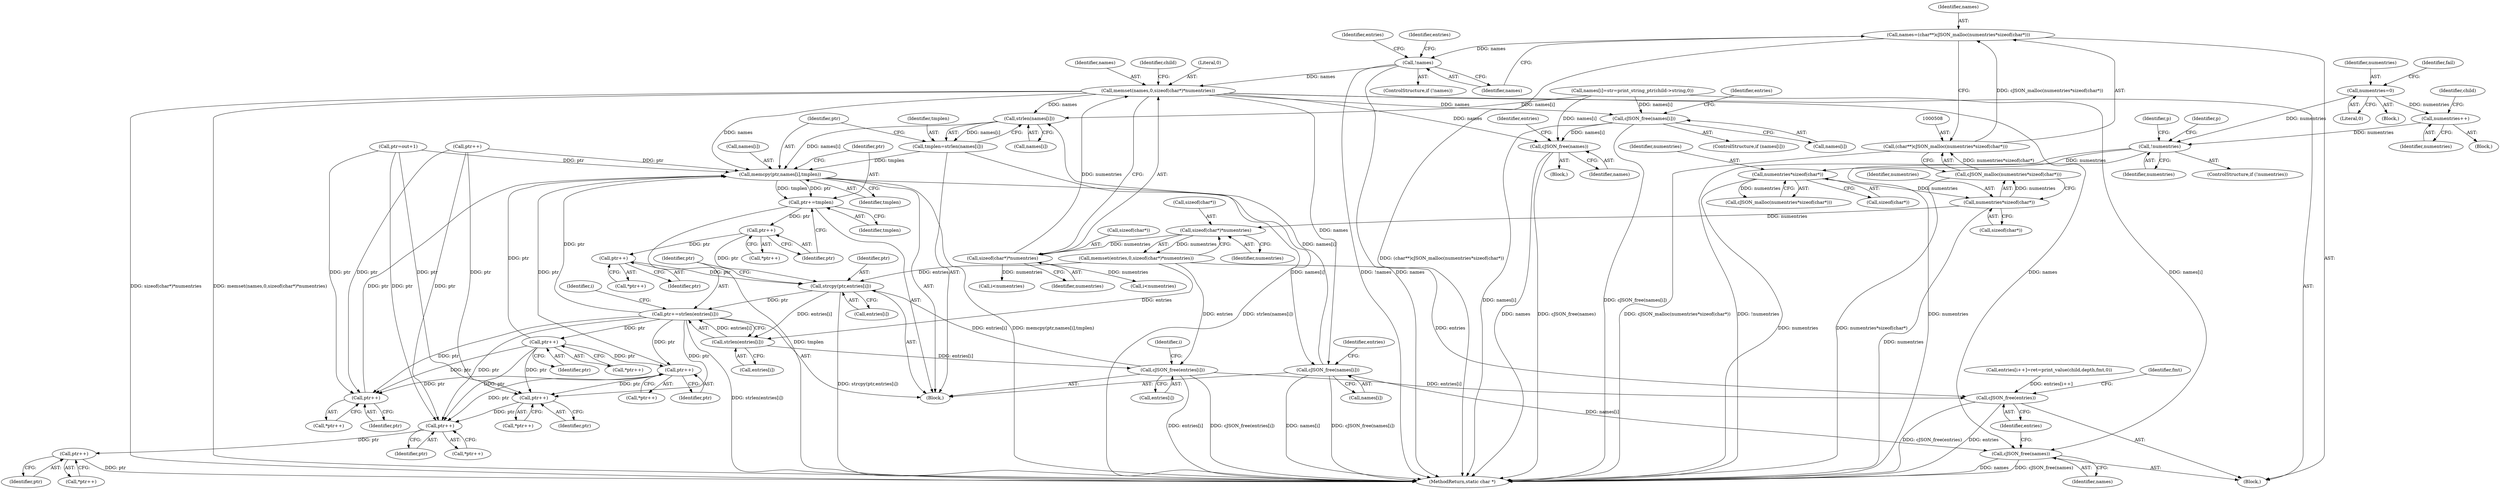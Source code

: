 digraph "0_iperf_91f2fa59e8ed80dfbf400add0164ee0e508e412a_42@API" {
"1000529" [label="(Call,memset(names,0,sizeof(char*)*numentries))"];
"1000515" [label="(Call,!names)"];
"1000505" [label="(Call,names=(char**)cJSON_malloc(numentries*sizeof(char*)))"];
"1000507" [label="(Call,(char**)cJSON_malloc(numentries*sizeof(char*)))"];
"1000509" [label="(Call,cJSON_malloc(numentries*sizeof(char*)))"];
"1000510" [label="(Call,numentries*sizeof(char*))"];
"1000496" [label="(Call,numentries*sizeof(char*))"];
"1000167" [label="(Call,!numentries)"];
"1000159" [label="(Call,numentries++)"];
"1000145" [label="(Call,numentries=0)"];
"1000532" [label="(Call,sizeof(char*)*numentries)"];
"1000525" [label="(Call,sizeof(char*)*numentries)"];
"1000638" [label="(Call,cJSON_free(names[i]))"];
"1000650" [label="(Call,cJSON_free(names))"];
"1000704" [label="(Call,strlen(names[i]))"];
"1000702" [label="(Call,tmplen=strlen(names[i]))"];
"1000708" [label="(Call,memcpy(ptr,names[i],tmplen))"];
"1000714" [label="(Call,ptr+=tmplen)"];
"1000719" [label="(Call,ptr++)"];
"1000726" [label="(Call,ptr++)"];
"1000729" [label="(Call,strcpy(ptr,entries[i]))"];
"1000734" [label="(Call,ptr+=strlen(entries[i]))"];
"1000699" [label="(Call,ptr++)"];
"1000748" [label="(Call,ptr++)"];
"1000755" [label="(Call,ptr++)"];
"1000789" [label="(Call,ptr++)"];
"1000794" [label="(Call,ptr++)"];
"1000799" [label="(Call,ptr++)"];
"1000736" [label="(Call,strlen(entries[i]))"];
"1000766" [label="(Call,cJSON_free(entries[i]))"];
"1000772" [label="(Call,cJSON_free(entries))"];
"1000762" [label="(Call,cJSON_free(names[i]))"];
"1000770" [label="(Call,cJSON_free(names))"];
"1000509" [label="(Call,cJSON_malloc(numentries*sizeof(char*)))"];
"1000242" [label="(Identifier,p)"];
"1000714" [label="(Call,ptr+=tmplen)"];
"1000522" [label="(Call,memset(entries,0,sizeof(char*)*numentries))"];
"1000530" [label="(Identifier,names)"];
"1000498" [label="(Call,sizeof(char*))"];
"1000505" [label="(Call,names=(char**)cJSON_malloc(numentries*sizeof(char*)))"];
"1000729" [label="(Call,strcpy(ptr,entries[i]))"];
"1000747" [label="(Call,*ptr++)"];
"1000726" [label="(Call,ptr++)"];
"1000146" [label="(Identifier,numentries)"];
"1000511" [label="(Identifier,numentries)"];
"1000162" [label="(Identifier,child)"];
"1000514" [label="(ControlStructure,if (!names))"];
"1000634" [label="(ControlStructure,if (names[i]))"];
"1000762" [label="(Call,cJSON_free(names[i]))"];
"1000537" [label="(Identifier,child)"];
"1000533" [label="(Call,sizeof(char*))"];
"1000510" [label="(Call,numentries*sizeof(char*))"];
"1000639" [label="(Call,names[i])"];
"1000145" [label="(Call,numentries=0)"];
"1000669" [label="(Call,ptr++)"];
"1000800" [label="(Identifier,ptr)"];
"1000793" [label="(Call,*ptr++)"];
"1000709" [label="(Identifier,ptr)"];
"1000685" [label="(Block,)"];
"1000772" [label="(Call,cJSON_free(entries))"];
"1000512" [label="(Call,sizeof(char*))"];
"1000755" [label="(Call,ptr++)"];
"1000734" [label="(Call,ptr+=strlen(entries[i]))"];
"1000766" [label="(Call,cJSON_free(entries[i]))"];
"1000495" [label="(Call,cJSON_malloc(numentries*sizeof(char*)))"];
"1000799" [label="(Call,ptr++)"];
"1000700" [label="(Identifier,ptr)"];
"1000167" [label="(Call,!numentries)"];
"1000496" [label="(Call,numentries*sizeof(char*))"];
"1000653" [label="(Identifier,entries)"];
"1000171" [label="(Identifier,p)"];
"1000719" [label="(Call,ptr++)"];
"1000650" [label="(Call,cJSON_free(names))"];
"1000160" [label="(Identifier,numentries)"];
"1000168" [label="(Identifier,numentries)"];
"1000725" [label="(Call,*ptr++)"];
"1000702" [label="(Call,tmplen=strlen(names[i]))"];
"1000644" [label="(Identifier,entries)"];
"1000731" [label="(Call,entries[i])"];
"1000748" [label="(Call,ptr++)"];
"1000703" [label="(Identifier,tmplen)"];
"1000523" [label="(Identifier,entries)"];
"1000789" [label="(Call,ptr++)"];
"1000794" [label="(Call,ptr++)"];
"1000497" [label="(Identifier,numentries)"];
"1000490" [label="(Block,)"];
"1000771" [label="(Identifier,names)"];
"1000710" [label="(Call,names[i])"];
"1000737" [label="(Call,entries[i])"];
"1000763" [label="(Call,names[i])"];
"1000730" [label="(Identifier,ptr)"];
"1000749" [label="(Identifier,ptr)"];
"1000804" [label="(MethodReturn,static char *)"];
"1000767" [label="(Call,entries[i])"];
"1000531" [label="(Literal,0)"];
"1000529" [label="(Call,memset(names,0,sizeof(char*)*numentries))"];
"1000535" [label="(Identifier,numentries)"];
"1000742" [label="(Identifier,i)"];
"1000147" [label="(Literal,0)"];
"1000795" [label="(Identifier,ptr)"];
"1000554" [label="(Call,names[i]=str=print_string_ptr(child->string,0))"];
"1000699" [label="(Call,ptr++)"];
"1000532" [label="(Call,sizeof(char*)*numentries)"];
"1000623" [label="(Block,)"];
"1000713" [label="(Identifier,tmplen)"];
"1000507" [label="(Call,(char**)cJSON_malloc(numentries*sizeof(char*)))"];
"1000525" [label="(Call,sizeof(char*)*numentries)"];
"1000704" [label="(Call,strlen(names[i]))"];
"1000516" [label="(Identifier,names)"];
"1000715" [label="(Identifier,ptr)"];
"1000684" [label="(Identifier,i)"];
"1000768" [label="(Identifier,entries)"];
"1000705" [label="(Call,names[i])"];
"1000150" [label="(Identifier,fail)"];
"1000708" [label="(Call,memcpy(ptr,names[i],tmplen))"];
"1000158" [label="(Block,)"];
"1000680" [label="(Call,i<numentries)"];
"1000756" [label="(Identifier,ptr)"];
"1000515" [label="(Call,!names)"];
"1000519" [label="(Identifier,entries)"];
"1000166" [label="(ControlStructure,if (!numentries))"];
"1000526" [label="(Call,sizeof(char*))"];
"1000718" [label="(Call,*ptr++)"];
"1000798" [label="(Call,*ptr++)"];
"1000628" [label="(Call,i<numentries)"];
"1000727" [label="(Identifier,ptr)"];
"1000660" [label="(Call,ptr=out+1)"];
"1000775" [label="(Identifier,fmt)"];
"1000565" [label="(Call,entries[i++]=ret=print_value(child,depth,fmt,0))"];
"1000698" [label="(Call,*ptr++)"];
"1000113" [label="(Block,)"];
"1000716" [label="(Identifier,tmplen)"];
"1000735" [label="(Identifier,ptr)"];
"1000754" [label="(Call,*ptr++)"];
"1000638" [label="(Call,cJSON_free(names[i]))"];
"1000159" [label="(Call,numentries++)"];
"1000506" [label="(Identifier,names)"];
"1000790" [label="(Identifier,ptr)"];
"1000528" [label="(Identifier,numentries)"];
"1000788" [label="(Call,*ptr++)"];
"1000651" [label="(Identifier,names)"];
"1000736" [label="(Call,strlen(entries[i]))"];
"1000770" [label="(Call,cJSON_free(names))"];
"1000773" [label="(Identifier,entries)"];
"1000720" [label="(Identifier,ptr)"];
"1000529" -> "1000490"  [label="AST: "];
"1000529" -> "1000532"  [label="CFG: "];
"1000530" -> "1000529"  [label="AST: "];
"1000531" -> "1000529"  [label="AST: "];
"1000532" -> "1000529"  [label="AST: "];
"1000537" -> "1000529"  [label="CFG: "];
"1000529" -> "1000804"  [label="DDG: memset(names,0,sizeof(char*)*numentries)"];
"1000529" -> "1000804"  [label="DDG: sizeof(char*)*numentries"];
"1000515" -> "1000529"  [label="DDG: names"];
"1000532" -> "1000529"  [label="DDG: numentries"];
"1000529" -> "1000638"  [label="DDG: names"];
"1000529" -> "1000650"  [label="DDG: names"];
"1000529" -> "1000704"  [label="DDG: names"];
"1000529" -> "1000708"  [label="DDG: names"];
"1000529" -> "1000762"  [label="DDG: names"];
"1000529" -> "1000770"  [label="DDG: names"];
"1000515" -> "1000514"  [label="AST: "];
"1000515" -> "1000516"  [label="CFG: "];
"1000516" -> "1000515"  [label="AST: "];
"1000519" -> "1000515"  [label="CFG: "];
"1000523" -> "1000515"  [label="CFG: "];
"1000515" -> "1000804"  [label="DDG: !names"];
"1000515" -> "1000804"  [label="DDG: names"];
"1000505" -> "1000515"  [label="DDG: names"];
"1000505" -> "1000490"  [label="AST: "];
"1000505" -> "1000507"  [label="CFG: "];
"1000506" -> "1000505"  [label="AST: "];
"1000507" -> "1000505"  [label="AST: "];
"1000516" -> "1000505"  [label="CFG: "];
"1000505" -> "1000804"  [label="DDG: (char**)cJSON_malloc(numentries*sizeof(char*))"];
"1000507" -> "1000505"  [label="DDG: cJSON_malloc(numentries*sizeof(char*))"];
"1000507" -> "1000509"  [label="CFG: "];
"1000508" -> "1000507"  [label="AST: "];
"1000509" -> "1000507"  [label="AST: "];
"1000507" -> "1000804"  [label="DDG: cJSON_malloc(numentries*sizeof(char*))"];
"1000509" -> "1000507"  [label="DDG: numentries*sizeof(char*)"];
"1000509" -> "1000510"  [label="CFG: "];
"1000510" -> "1000509"  [label="AST: "];
"1000509" -> "1000804"  [label="DDG: numentries*sizeof(char*)"];
"1000510" -> "1000509"  [label="DDG: numentries"];
"1000510" -> "1000512"  [label="CFG: "];
"1000511" -> "1000510"  [label="AST: "];
"1000512" -> "1000510"  [label="AST: "];
"1000510" -> "1000804"  [label="DDG: numentries"];
"1000496" -> "1000510"  [label="DDG: numentries"];
"1000510" -> "1000525"  [label="DDG: numentries"];
"1000496" -> "1000495"  [label="AST: "];
"1000496" -> "1000498"  [label="CFG: "];
"1000497" -> "1000496"  [label="AST: "];
"1000498" -> "1000496"  [label="AST: "];
"1000495" -> "1000496"  [label="CFG: "];
"1000496" -> "1000804"  [label="DDG: numentries"];
"1000496" -> "1000495"  [label="DDG: numentries"];
"1000167" -> "1000496"  [label="DDG: numentries"];
"1000167" -> "1000166"  [label="AST: "];
"1000167" -> "1000168"  [label="CFG: "];
"1000168" -> "1000167"  [label="AST: "];
"1000171" -> "1000167"  [label="CFG: "];
"1000242" -> "1000167"  [label="CFG: "];
"1000167" -> "1000804"  [label="DDG: numentries"];
"1000167" -> "1000804"  [label="DDG: !numentries"];
"1000159" -> "1000167"  [label="DDG: numentries"];
"1000145" -> "1000167"  [label="DDG: numentries"];
"1000159" -> "1000158"  [label="AST: "];
"1000159" -> "1000160"  [label="CFG: "];
"1000160" -> "1000159"  [label="AST: "];
"1000162" -> "1000159"  [label="CFG: "];
"1000145" -> "1000159"  [label="DDG: numentries"];
"1000145" -> "1000113"  [label="AST: "];
"1000145" -> "1000147"  [label="CFG: "];
"1000146" -> "1000145"  [label="AST: "];
"1000147" -> "1000145"  [label="AST: "];
"1000150" -> "1000145"  [label="CFG: "];
"1000532" -> "1000535"  [label="CFG: "];
"1000533" -> "1000532"  [label="AST: "];
"1000535" -> "1000532"  [label="AST: "];
"1000525" -> "1000532"  [label="DDG: numentries"];
"1000532" -> "1000628"  [label="DDG: numentries"];
"1000532" -> "1000680"  [label="DDG: numentries"];
"1000525" -> "1000522"  [label="AST: "];
"1000525" -> "1000528"  [label="CFG: "];
"1000526" -> "1000525"  [label="AST: "];
"1000528" -> "1000525"  [label="AST: "];
"1000522" -> "1000525"  [label="CFG: "];
"1000525" -> "1000522"  [label="DDG: numentries"];
"1000638" -> "1000634"  [label="AST: "];
"1000638" -> "1000639"  [label="CFG: "];
"1000639" -> "1000638"  [label="AST: "];
"1000644" -> "1000638"  [label="CFG: "];
"1000638" -> "1000804"  [label="DDG: cJSON_free(names[i])"];
"1000638" -> "1000804"  [label="DDG: names[i]"];
"1000554" -> "1000638"  [label="DDG: names[i]"];
"1000638" -> "1000650"  [label="DDG: names[i]"];
"1000650" -> "1000623"  [label="AST: "];
"1000650" -> "1000651"  [label="CFG: "];
"1000651" -> "1000650"  [label="AST: "];
"1000653" -> "1000650"  [label="CFG: "];
"1000650" -> "1000804"  [label="DDG: cJSON_free(names)"];
"1000650" -> "1000804"  [label="DDG: names"];
"1000554" -> "1000650"  [label="DDG: names[i]"];
"1000704" -> "1000702"  [label="AST: "];
"1000704" -> "1000705"  [label="CFG: "];
"1000705" -> "1000704"  [label="AST: "];
"1000702" -> "1000704"  [label="CFG: "];
"1000704" -> "1000702"  [label="DDG: names[i]"];
"1000554" -> "1000704"  [label="DDG: names[i]"];
"1000762" -> "1000704"  [label="DDG: names[i]"];
"1000704" -> "1000708"  [label="DDG: names[i]"];
"1000702" -> "1000685"  [label="AST: "];
"1000703" -> "1000702"  [label="AST: "];
"1000709" -> "1000702"  [label="CFG: "];
"1000702" -> "1000804"  [label="DDG: strlen(names[i])"];
"1000702" -> "1000708"  [label="DDG: tmplen"];
"1000708" -> "1000685"  [label="AST: "];
"1000708" -> "1000713"  [label="CFG: "];
"1000709" -> "1000708"  [label="AST: "];
"1000710" -> "1000708"  [label="AST: "];
"1000713" -> "1000708"  [label="AST: "];
"1000715" -> "1000708"  [label="CFG: "];
"1000708" -> "1000804"  [label="DDG: memcpy(ptr,names[i],tmplen)"];
"1000699" -> "1000708"  [label="DDG: ptr"];
"1000734" -> "1000708"  [label="DDG: ptr"];
"1000660" -> "1000708"  [label="DDG: ptr"];
"1000669" -> "1000708"  [label="DDG: ptr"];
"1000748" -> "1000708"  [label="DDG: ptr"];
"1000755" -> "1000708"  [label="DDG: ptr"];
"1000708" -> "1000714"  [label="DDG: tmplen"];
"1000708" -> "1000714"  [label="DDG: ptr"];
"1000708" -> "1000762"  [label="DDG: names[i]"];
"1000714" -> "1000685"  [label="AST: "];
"1000714" -> "1000716"  [label="CFG: "];
"1000715" -> "1000714"  [label="AST: "];
"1000716" -> "1000714"  [label="AST: "];
"1000720" -> "1000714"  [label="CFG: "];
"1000714" -> "1000804"  [label="DDG: tmplen"];
"1000714" -> "1000719"  [label="DDG: ptr"];
"1000719" -> "1000718"  [label="AST: "];
"1000719" -> "1000720"  [label="CFG: "];
"1000720" -> "1000719"  [label="AST: "];
"1000718" -> "1000719"  [label="CFG: "];
"1000719" -> "1000726"  [label="DDG: ptr"];
"1000719" -> "1000729"  [label="DDG: ptr"];
"1000726" -> "1000725"  [label="AST: "];
"1000726" -> "1000727"  [label="CFG: "];
"1000727" -> "1000726"  [label="AST: "];
"1000725" -> "1000726"  [label="CFG: "];
"1000726" -> "1000729"  [label="DDG: ptr"];
"1000729" -> "1000685"  [label="AST: "];
"1000729" -> "1000731"  [label="CFG: "];
"1000730" -> "1000729"  [label="AST: "];
"1000731" -> "1000729"  [label="AST: "];
"1000735" -> "1000729"  [label="CFG: "];
"1000729" -> "1000804"  [label="DDG: strcpy(ptr,entries[i])"];
"1000766" -> "1000729"  [label="DDG: entries[i]"];
"1000522" -> "1000729"  [label="DDG: entries"];
"1000729" -> "1000734"  [label="DDG: ptr"];
"1000729" -> "1000736"  [label="DDG: entries[i]"];
"1000734" -> "1000685"  [label="AST: "];
"1000734" -> "1000736"  [label="CFG: "];
"1000735" -> "1000734"  [label="AST: "];
"1000736" -> "1000734"  [label="AST: "];
"1000742" -> "1000734"  [label="CFG: "];
"1000734" -> "1000804"  [label="DDG: strlen(entries[i])"];
"1000734" -> "1000699"  [label="DDG: ptr"];
"1000736" -> "1000734"  [label="DDG: entries[i]"];
"1000734" -> "1000748"  [label="DDG: ptr"];
"1000734" -> "1000755"  [label="DDG: ptr"];
"1000734" -> "1000789"  [label="DDG: ptr"];
"1000734" -> "1000794"  [label="DDG: ptr"];
"1000699" -> "1000698"  [label="AST: "];
"1000699" -> "1000700"  [label="CFG: "];
"1000700" -> "1000699"  [label="AST: "];
"1000698" -> "1000699"  [label="CFG: "];
"1000660" -> "1000699"  [label="DDG: ptr"];
"1000669" -> "1000699"  [label="DDG: ptr"];
"1000748" -> "1000699"  [label="DDG: ptr"];
"1000755" -> "1000699"  [label="DDG: ptr"];
"1000748" -> "1000747"  [label="AST: "];
"1000748" -> "1000749"  [label="CFG: "];
"1000749" -> "1000748"  [label="AST: "];
"1000747" -> "1000748"  [label="CFG: "];
"1000748" -> "1000755"  [label="DDG: ptr"];
"1000748" -> "1000789"  [label="DDG: ptr"];
"1000748" -> "1000794"  [label="DDG: ptr"];
"1000755" -> "1000754"  [label="AST: "];
"1000755" -> "1000756"  [label="CFG: "];
"1000756" -> "1000755"  [label="AST: "];
"1000754" -> "1000755"  [label="CFG: "];
"1000755" -> "1000789"  [label="DDG: ptr"];
"1000755" -> "1000794"  [label="DDG: ptr"];
"1000789" -> "1000788"  [label="AST: "];
"1000789" -> "1000790"  [label="CFG: "];
"1000790" -> "1000789"  [label="AST: "];
"1000788" -> "1000789"  [label="CFG: "];
"1000660" -> "1000789"  [label="DDG: ptr"];
"1000669" -> "1000789"  [label="DDG: ptr"];
"1000789" -> "1000794"  [label="DDG: ptr"];
"1000794" -> "1000793"  [label="AST: "];
"1000794" -> "1000795"  [label="CFG: "];
"1000795" -> "1000794"  [label="AST: "];
"1000793" -> "1000794"  [label="CFG: "];
"1000660" -> "1000794"  [label="DDG: ptr"];
"1000669" -> "1000794"  [label="DDG: ptr"];
"1000794" -> "1000799"  [label="DDG: ptr"];
"1000799" -> "1000798"  [label="AST: "];
"1000799" -> "1000800"  [label="CFG: "];
"1000800" -> "1000799"  [label="AST: "];
"1000798" -> "1000799"  [label="CFG: "];
"1000799" -> "1000804"  [label="DDG: ptr"];
"1000736" -> "1000737"  [label="CFG: "];
"1000737" -> "1000736"  [label="AST: "];
"1000522" -> "1000736"  [label="DDG: entries"];
"1000736" -> "1000766"  [label="DDG: entries[i]"];
"1000766" -> "1000685"  [label="AST: "];
"1000766" -> "1000767"  [label="CFG: "];
"1000767" -> "1000766"  [label="AST: "];
"1000684" -> "1000766"  [label="CFG: "];
"1000766" -> "1000804"  [label="DDG: entries[i]"];
"1000766" -> "1000804"  [label="DDG: cJSON_free(entries[i])"];
"1000522" -> "1000766"  [label="DDG: entries"];
"1000766" -> "1000772"  [label="DDG: entries[i]"];
"1000772" -> "1000490"  [label="AST: "];
"1000772" -> "1000773"  [label="CFG: "];
"1000773" -> "1000772"  [label="AST: "];
"1000775" -> "1000772"  [label="CFG: "];
"1000772" -> "1000804"  [label="DDG: entries"];
"1000772" -> "1000804"  [label="DDG: cJSON_free(entries)"];
"1000565" -> "1000772"  [label="DDG: entries[i++]"];
"1000522" -> "1000772"  [label="DDG: entries"];
"1000762" -> "1000685"  [label="AST: "];
"1000762" -> "1000763"  [label="CFG: "];
"1000763" -> "1000762"  [label="AST: "];
"1000768" -> "1000762"  [label="CFG: "];
"1000762" -> "1000804"  [label="DDG: cJSON_free(names[i])"];
"1000762" -> "1000804"  [label="DDG: names[i]"];
"1000762" -> "1000770"  [label="DDG: names[i]"];
"1000770" -> "1000490"  [label="AST: "];
"1000770" -> "1000771"  [label="CFG: "];
"1000771" -> "1000770"  [label="AST: "];
"1000773" -> "1000770"  [label="CFG: "];
"1000770" -> "1000804"  [label="DDG: cJSON_free(names)"];
"1000770" -> "1000804"  [label="DDG: names"];
"1000554" -> "1000770"  [label="DDG: names[i]"];
}

